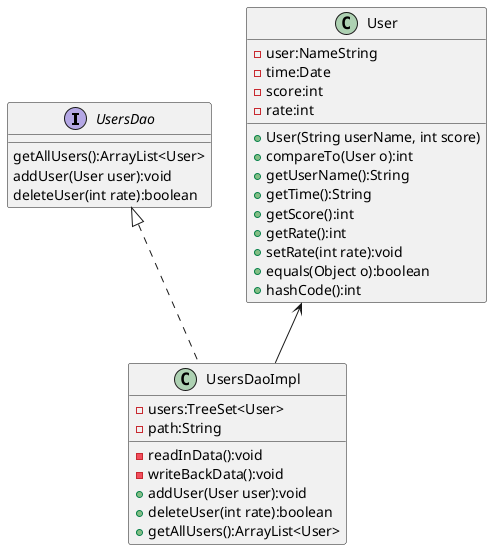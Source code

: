 @startuml
'https://plantuml.com/class-diagram

interface UsersDao{
    getAllUsers():ArrayList<User>
    addUser(User user):void
    deleteUser(int rate):boolean
}

class User{
    - user:NameString
    - time:Date
    - score:int
    - rate:int

    + User(String userName, int score)
    + compareTo(User o):int
    + getUserName():String
    + getTime():String
    + getScore():int
    + getRate():int
    + setRate(int rate):void
    + equals(Object o):boolean
    + hashCode():int
}

class UsersDaoImpl{
    - users:TreeSet<User>
    - path:String

    - readInData():void
    - writeBackData():void
    + addUser(User user):void
    + deleteUser(int rate):boolean
    + getAllUsers():ArrayList<User>
}

UsersDao <|.. UsersDaoImpl
User <-- UsersDaoImpl

@enduml